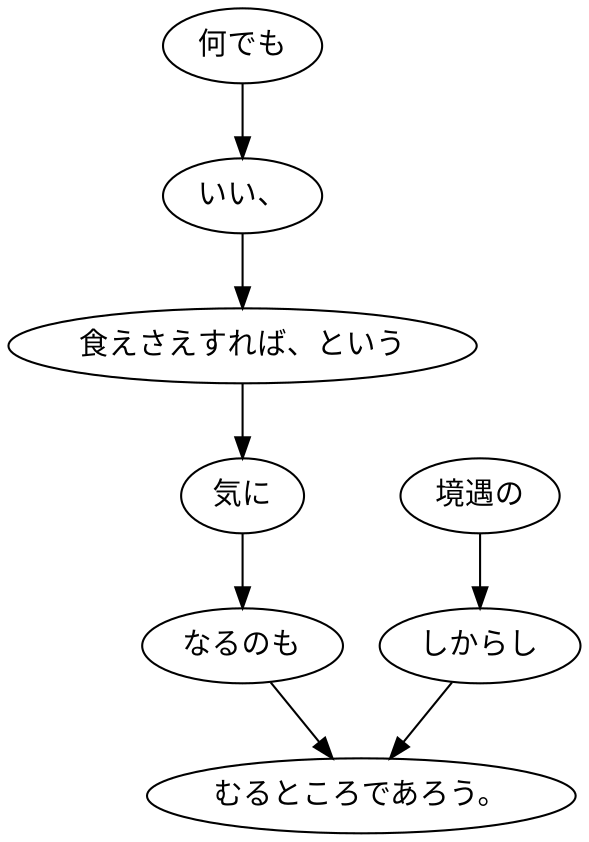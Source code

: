 digraph graph567 {
	node0 [label="何でも"];
	node1 [label="いい、"];
	node2 [label="食えさえすれば、という"];
	node3 [label="気に"];
	node4 [label="なるのも"];
	node5 [label="境遇の"];
	node6 [label="しからし"];
	node7 [label="むるところであろう。"];
	node0 -> node1;
	node1 -> node2;
	node2 -> node3;
	node3 -> node4;
	node4 -> node7;
	node5 -> node6;
	node6 -> node7;
}
